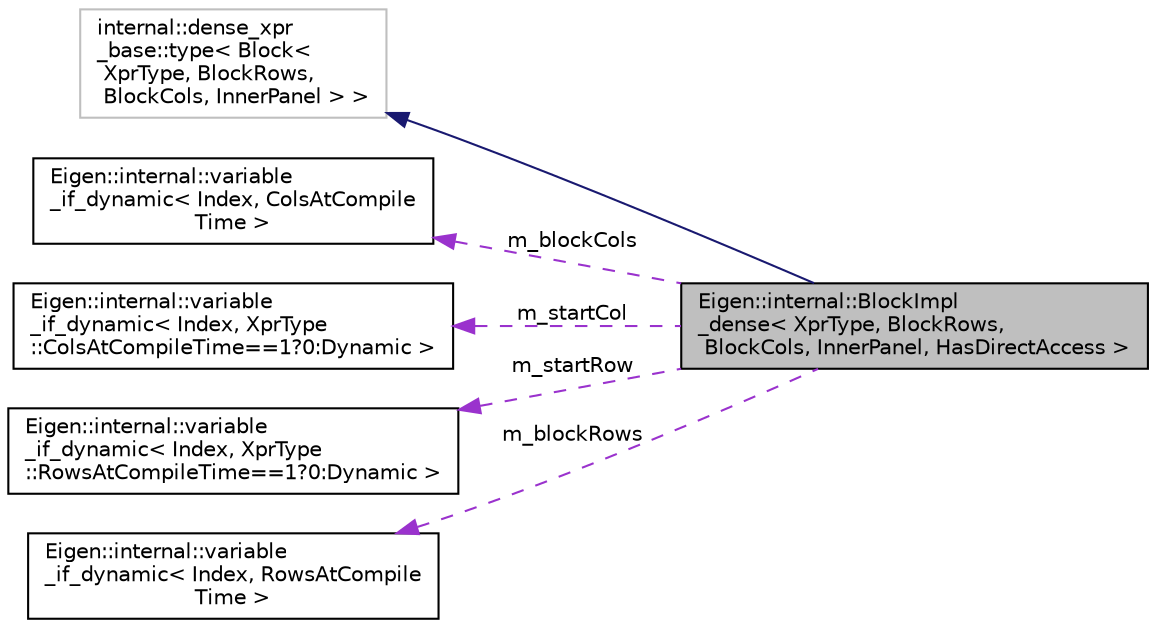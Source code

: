 digraph "Eigen::internal::BlockImpl_dense&lt; XprType, BlockRows, BlockCols, InnerPanel, HasDirectAccess &gt;"
{
  edge [fontname="Helvetica",fontsize="10",labelfontname="Helvetica",labelfontsize="10"];
  node [fontname="Helvetica",fontsize="10",shape=record];
  rankdir="LR";
  Node1 [label="Eigen::internal::BlockImpl\l_dense\< XprType, BlockRows,\l BlockCols, InnerPanel, HasDirectAccess \>",height=0.2,width=0.4,color="black", fillcolor="grey75", style="filled", fontcolor="black"];
  Node2 -> Node1 [dir="back",color="midnightblue",fontsize="10",style="solid",fontname="Helvetica"];
  Node2 [label="internal::dense_xpr\l_base::type\< Block\<\l XprType, BlockRows,\l BlockCols, InnerPanel \> \>",height=0.2,width=0.4,color="grey75", fillcolor="white", style="filled"];
  Node3 -> Node1 [dir="back",color="darkorchid3",fontsize="10",style="dashed",label=" m_blockCols" ,fontname="Helvetica"];
  Node3 [label="Eigen::internal::variable\l_if_dynamic\< Index, ColsAtCompile\lTime \>",height=0.2,width=0.4,color="black", fillcolor="white", style="filled",URL="$class_eigen_1_1internal_1_1variable__if__dynamic.html"];
  Node4 -> Node1 [dir="back",color="darkorchid3",fontsize="10",style="dashed",label=" m_startCol" ,fontname="Helvetica"];
  Node4 [label="Eigen::internal::variable\l_if_dynamic\< Index, XprType\l::ColsAtCompileTime==1?0:Dynamic \>",height=0.2,width=0.4,color="black", fillcolor="white", style="filled",URL="$class_eigen_1_1internal_1_1variable__if__dynamic.html"];
  Node5 -> Node1 [dir="back",color="darkorchid3",fontsize="10",style="dashed",label=" m_startRow" ,fontname="Helvetica"];
  Node5 [label="Eigen::internal::variable\l_if_dynamic\< Index, XprType\l::RowsAtCompileTime==1?0:Dynamic \>",height=0.2,width=0.4,color="black", fillcolor="white", style="filled",URL="$class_eigen_1_1internal_1_1variable__if__dynamic.html"];
  Node6 -> Node1 [dir="back",color="darkorchid3",fontsize="10",style="dashed",label=" m_blockRows" ,fontname="Helvetica"];
  Node6 [label="Eigen::internal::variable\l_if_dynamic\< Index, RowsAtCompile\lTime \>",height=0.2,width=0.4,color="black", fillcolor="white", style="filled",URL="$class_eigen_1_1internal_1_1variable__if__dynamic.html"];
}

